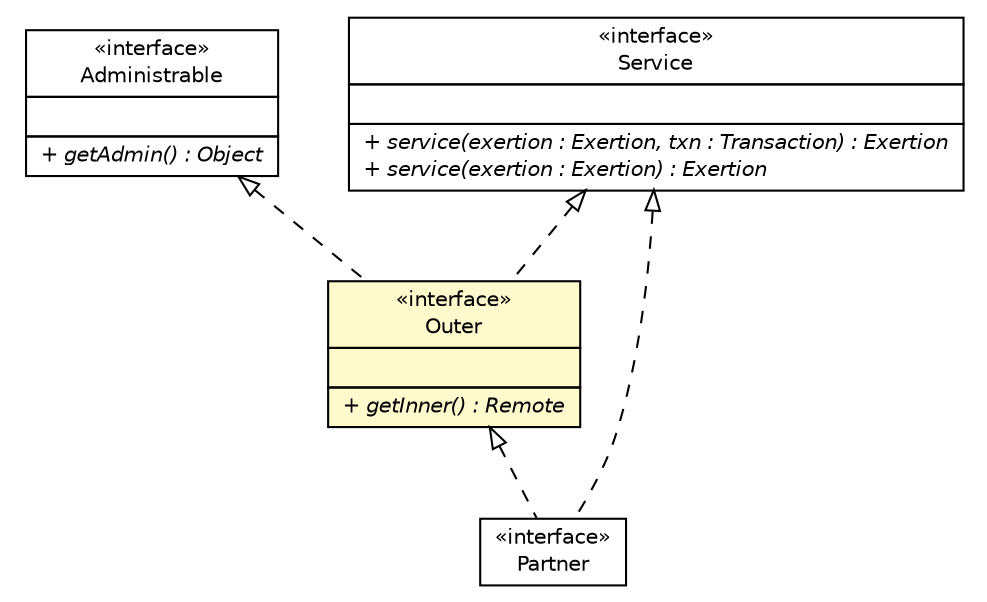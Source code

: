 #!/usr/local/bin/dot
#
# Class diagram 
# Generated by UMLGraph version R5_6 (http://www.umlgraph.org/)
#

digraph G {
	edge [fontname="Helvetica",fontsize=10,labelfontname="Helvetica",labelfontsize=10];
	node [fontname="Helvetica",fontsize=10,shape=plaintext];
	nodesep=0.25;
	ranksep=0.5;
	// sorcer.core.proxy.Outer
	c402557 [label=<<table title="sorcer.core.proxy.Outer" border="0" cellborder="1" cellspacing="0" cellpadding="2" port="p" bgcolor="lemonChiffon" href="./Outer.html">
		<tr><td><table border="0" cellspacing="0" cellpadding="1">
<tr><td align="center" balign="center"> &#171;interface&#187; </td></tr>
<tr><td align="center" balign="center"> Outer </td></tr>
		</table></td></tr>
		<tr><td><table border="0" cellspacing="0" cellpadding="1">
<tr><td align="left" balign="left">  </td></tr>
		</table></td></tr>
		<tr><td><table border="0" cellspacing="0" cellpadding="1">
<tr><td align="left" balign="left"><font face="Helvetica-Oblique" point-size="10.0"> + getInner() : Remote </font></td></tr>
		</table></td></tr>
		</table>>, URL="./Outer.html", fontname="Helvetica", fontcolor="black", fontsize=10.0];
	// sorcer.core.proxy.Partner
	c402558 [label=<<table title="sorcer.core.proxy.Partner" border="0" cellborder="1" cellspacing="0" cellpadding="2" port="p" href="./Partner.html">
		<tr><td><table border="0" cellspacing="0" cellpadding="1">
<tr><td align="center" balign="center"> &#171;interface&#187; </td></tr>
<tr><td align="center" balign="center"> Partner </td></tr>
		</table></td></tr>
		</table>>, URL="./Partner.html", fontname="Helvetica", fontcolor="black", fontsize=10.0];
	// sorcer.service.Service
	c402674 [label=<<table title="sorcer.service.Service" border="0" cellborder="1" cellspacing="0" cellpadding="2" port="p" href="../../service/Service.html">
		<tr><td><table border="0" cellspacing="0" cellpadding="1">
<tr><td align="center" balign="center"> &#171;interface&#187; </td></tr>
<tr><td align="center" balign="center"> Service </td></tr>
		</table></td></tr>
		<tr><td><table border="0" cellspacing="0" cellpadding="1">
<tr><td align="left" balign="left">  </td></tr>
		</table></td></tr>
		<tr><td><table border="0" cellspacing="0" cellpadding="1">
<tr><td align="left" balign="left"><font face="Helvetica-Oblique" point-size="10.0"> + service(exertion : Exertion, txn : Transaction) : Exertion </font></td></tr>
<tr><td align="left" balign="left"><font face="Helvetica-Oblique" point-size="10.0"> + service(exertion : Exertion) : Exertion </font></td></tr>
		</table></td></tr>
		</table>>, URL="../../service/Service.html", fontname="Helvetica", fontcolor="black", fontsize=10.0];
	//sorcer.core.proxy.Outer implements net.jini.admin.Administrable
	c403163:p -> c402557:p [dir=back,arrowtail=empty,style=dashed];
	//sorcer.core.proxy.Outer implements sorcer.service.Service
	c402674:p -> c402557:p [dir=back,arrowtail=empty,style=dashed];
	//sorcer.core.proxy.Partner implements sorcer.core.proxy.Outer
	c402557:p -> c402558:p [dir=back,arrowtail=empty,style=dashed];
	//sorcer.core.proxy.Partner implements sorcer.service.Service
	c402674:p -> c402558:p [dir=back,arrowtail=empty,style=dashed];
	// net.jini.admin.Administrable
	c403163 [label=<<table title="net.jini.admin.Administrable" border="0" cellborder="1" cellspacing="0" cellpadding="2" port="p" href="https://river.apache.org/doc/api/net/jini/admin/Administrable.html">
		<tr><td><table border="0" cellspacing="0" cellpadding="1">
<tr><td align="center" balign="center"> &#171;interface&#187; </td></tr>
<tr><td align="center" balign="center"> Administrable </td></tr>
		</table></td></tr>
		<tr><td><table border="0" cellspacing="0" cellpadding="1">
<tr><td align="left" balign="left">  </td></tr>
		</table></td></tr>
		<tr><td><table border="0" cellspacing="0" cellpadding="1">
<tr><td align="left" balign="left"><font face="Helvetica-Oblique" point-size="10.0"> + getAdmin() : Object </font></td></tr>
		</table></td></tr>
		</table>>, URL="https://river.apache.org/doc/api/net/jini/admin/Administrable.html", fontname="Helvetica", fontcolor="black", fontsize=10.0];
}

